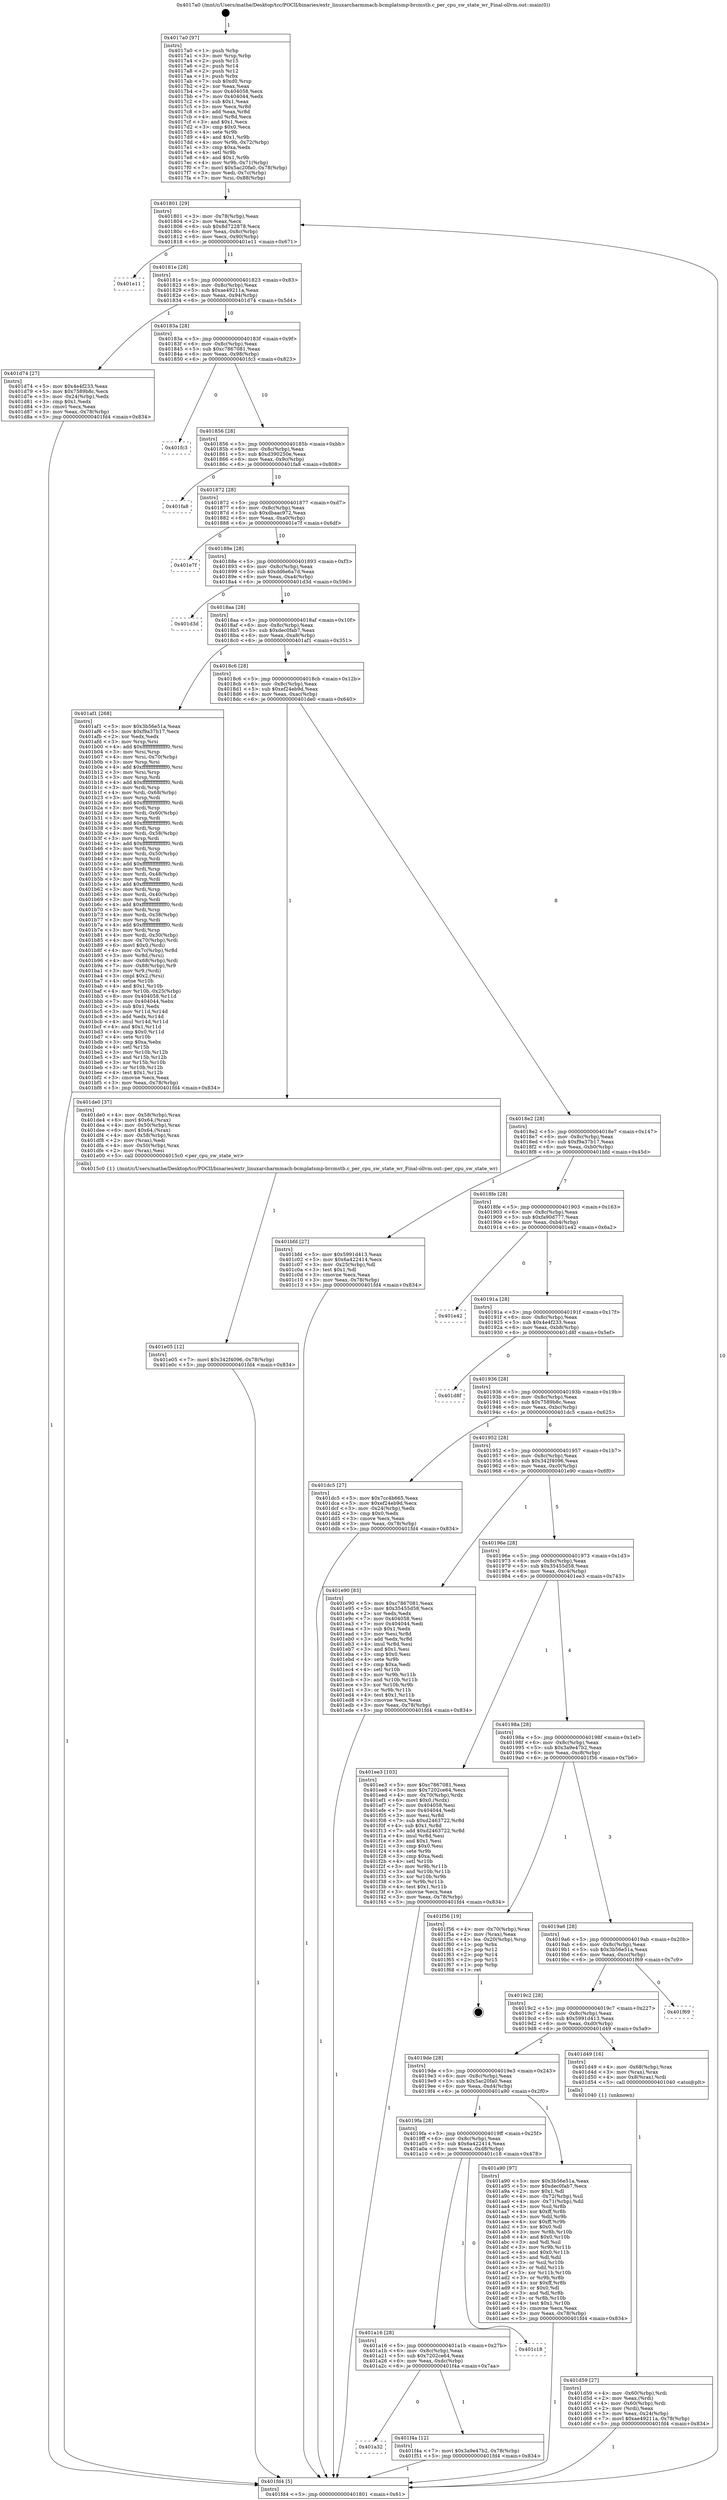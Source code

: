 digraph "0x4017a0" {
  label = "0x4017a0 (/mnt/c/Users/mathe/Desktop/tcc/POCII/binaries/extr_linuxarcharmmach-bcmplatsmp-brcmstb.c_per_cpu_sw_state_wr_Final-ollvm.out::main(0))"
  labelloc = "t"
  node[shape=record]

  Entry [label="",width=0.3,height=0.3,shape=circle,fillcolor=black,style=filled]
  "0x401801" [label="{
     0x401801 [29]\l
     | [instrs]\l
     &nbsp;&nbsp;0x401801 \<+3\>: mov -0x78(%rbp),%eax\l
     &nbsp;&nbsp;0x401804 \<+2\>: mov %eax,%ecx\l
     &nbsp;&nbsp;0x401806 \<+6\>: sub $0x8d722878,%ecx\l
     &nbsp;&nbsp;0x40180c \<+6\>: mov %eax,-0x8c(%rbp)\l
     &nbsp;&nbsp;0x401812 \<+6\>: mov %ecx,-0x90(%rbp)\l
     &nbsp;&nbsp;0x401818 \<+6\>: je 0000000000401e11 \<main+0x671\>\l
  }"]
  "0x401e11" [label="{
     0x401e11\l
  }", style=dashed]
  "0x40181e" [label="{
     0x40181e [28]\l
     | [instrs]\l
     &nbsp;&nbsp;0x40181e \<+5\>: jmp 0000000000401823 \<main+0x83\>\l
     &nbsp;&nbsp;0x401823 \<+6\>: mov -0x8c(%rbp),%eax\l
     &nbsp;&nbsp;0x401829 \<+5\>: sub $0xae49211a,%eax\l
     &nbsp;&nbsp;0x40182e \<+6\>: mov %eax,-0x94(%rbp)\l
     &nbsp;&nbsp;0x401834 \<+6\>: je 0000000000401d74 \<main+0x5d4\>\l
  }"]
  Exit [label="",width=0.3,height=0.3,shape=circle,fillcolor=black,style=filled,peripheries=2]
  "0x401d74" [label="{
     0x401d74 [27]\l
     | [instrs]\l
     &nbsp;&nbsp;0x401d74 \<+5\>: mov $0x4e4f233,%eax\l
     &nbsp;&nbsp;0x401d79 \<+5\>: mov $0x7589b8c,%ecx\l
     &nbsp;&nbsp;0x401d7e \<+3\>: mov -0x24(%rbp),%edx\l
     &nbsp;&nbsp;0x401d81 \<+3\>: cmp $0x1,%edx\l
     &nbsp;&nbsp;0x401d84 \<+3\>: cmovl %ecx,%eax\l
     &nbsp;&nbsp;0x401d87 \<+3\>: mov %eax,-0x78(%rbp)\l
     &nbsp;&nbsp;0x401d8a \<+5\>: jmp 0000000000401fd4 \<main+0x834\>\l
  }"]
  "0x40183a" [label="{
     0x40183a [28]\l
     | [instrs]\l
     &nbsp;&nbsp;0x40183a \<+5\>: jmp 000000000040183f \<main+0x9f\>\l
     &nbsp;&nbsp;0x40183f \<+6\>: mov -0x8c(%rbp),%eax\l
     &nbsp;&nbsp;0x401845 \<+5\>: sub $0xc7867081,%eax\l
     &nbsp;&nbsp;0x40184a \<+6\>: mov %eax,-0x98(%rbp)\l
     &nbsp;&nbsp;0x401850 \<+6\>: je 0000000000401fc3 \<main+0x823\>\l
  }"]
  "0x401a32" [label="{
     0x401a32\l
  }", style=dashed]
  "0x401fc3" [label="{
     0x401fc3\l
  }", style=dashed]
  "0x401856" [label="{
     0x401856 [28]\l
     | [instrs]\l
     &nbsp;&nbsp;0x401856 \<+5\>: jmp 000000000040185b \<main+0xbb\>\l
     &nbsp;&nbsp;0x40185b \<+6\>: mov -0x8c(%rbp),%eax\l
     &nbsp;&nbsp;0x401861 \<+5\>: sub $0xd390250e,%eax\l
     &nbsp;&nbsp;0x401866 \<+6\>: mov %eax,-0x9c(%rbp)\l
     &nbsp;&nbsp;0x40186c \<+6\>: je 0000000000401fa8 \<main+0x808\>\l
  }"]
  "0x401f4a" [label="{
     0x401f4a [12]\l
     | [instrs]\l
     &nbsp;&nbsp;0x401f4a \<+7\>: movl $0x3a9e47b2,-0x78(%rbp)\l
     &nbsp;&nbsp;0x401f51 \<+5\>: jmp 0000000000401fd4 \<main+0x834\>\l
  }"]
  "0x401fa8" [label="{
     0x401fa8\l
  }", style=dashed]
  "0x401872" [label="{
     0x401872 [28]\l
     | [instrs]\l
     &nbsp;&nbsp;0x401872 \<+5\>: jmp 0000000000401877 \<main+0xd7\>\l
     &nbsp;&nbsp;0x401877 \<+6\>: mov -0x8c(%rbp),%eax\l
     &nbsp;&nbsp;0x40187d \<+5\>: sub $0xdbaac972,%eax\l
     &nbsp;&nbsp;0x401882 \<+6\>: mov %eax,-0xa0(%rbp)\l
     &nbsp;&nbsp;0x401888 \<+6\>: je 0000000000401e7f \<main+0x6df\>\l
  }"]
  "0x401a16" [label="{
     0x401a16 [28]\l
     | [instrs]\l
     &nbsp;&nbsp;0x401a16 \<+5\>: jmp 0000000000401a1b \<main+0x27b\>\l
     &nbsp;&nbsp;0x401a1b \<+6\>: mov -0x8c(%rbp),%eax\l
     &nbsp;&nbsp;0x401a21 \<+5\>: sub $0x7202ce64,%eax\l
     &nbsp;&nbsp;0x401a26 \<+6\>: mov %eax,-0xdc(%rbp)\l
     &nbsp;&nbsp;0x401a2c \<+6\>: je 0000000000401f4a \<main+0x7aa\>\l
  }"]
  "0x401e7f" [label="{
     0x401e7f\l
  }", style=dashed]
  "0x40188e" [label="{
     0x40188e [28]\l
     | [instrs]\l
     &nbsp;&nbsp;0x40188e \<+5\>: jmp 0000000000401893 \<main+0xf3\>\l
     &nbsp;&nbsp;0x401893 \<+6\>: mov -0x8c(%rbp),%eax\l
     &nbsp;&nbsp;0x401899 \<+5\>: sub $0xdd6e6a7d,%eax\l
     &nbsp;&nbsp;0x40189e \<+6\>: mov %eax,-0xa4(%rbp)\l
     &nbsp;&nbsp;0x4018a4 \<+6\>: je 0000000000401d3d \<main+0x59d\>\l
  }"]
  "0x401c18" [label="{
     0x401c18\l
  }", style=dashed]
  "0x401d3d" [label="{
     0x401d3d\l
  }", style=dashed]
  "0x4018aa" [label="{
     0x4018aa [28]\l
     | [instrs]\l
     &nbsp;&nbsp;0x4018aa \<+5\>: jmp 00000000004018af \<main+0x10f\>\l
     &nbsp;&nbsp;0x4018af \<+6\>: mov -0x8c(%rbp),%eax\l
     &nbsp;&nbsp;0x4018b5 \<+5\>: sub $0xdec0fab7,%eax\l
     &nbsp;&nbsp;0x4018ba \<+6\>: mov %eax,-0xa8(%rbp)\l
     &nbsp;&nbsp;0x4018c0 \<+6\>: je 0000000000401af1 \<main+0x351\>\l
  }"]
  "0x401e05" [label="{
     0x401e05 [12]\l
     | [instrs]\l
     &nbsp;&nbsp;0x401e05 \<+7\>: movl $0x342f4096,-0x78(%rbp)\l
     &nbsp;&nbsp;0x401e0c \<+5\>: jmp 0000000000401fd4 \<main+0x834\>\l
  }"]
  "0x401af1" [label="{
     0x401af1 [268]\l
     | [instrs]\l
     &nbsp;&nbsp;0x401af1 \<+5\>: mov $0x3b56e51a,%eax\l
     &nbsp;&nbsp;0x401af6 \<+5\>: mov $0xf9a37b17,%ecx\l
     &nbsp;&nbsp;0x401afb \<+2\>: xor %edx,%edx\l
     &nbsp;&nbsp;0x401afd \<+3\>: mov %rsp,%rsi\l
     &nbsp;&nbsp;0x401b00 \<+4\>: add $0xfffffffffffffff0,%rsi\l
     &nbsp;&nbsp;0x401b04 \<+3\>: mov %rsi,%rsp\l
     &nbsp;&nbsp;0x401b07 \<+4\>: mov %rsi,-0x70(%rbp)\l
     &nbsp;&nbsp;0x401b0b \<+3\>: mov %rsp,%rsi\l
     &nbsp;&nbsp;0x401b0e \<+4\>: add $0xfffffffffffffff0,%rsi\l
     &nbsp;&nbsp;0x401b12 \<+3\>: mov %rsi,%rsp\l
     &nbsp;&nbsp;0x401b15 \<+3\>: mov %rsp,%rdi\l
     &nbsp;&nbsp;0x401b18 \<+4\>: add $0xfffffffffffffff0,%rdi\l
     &nbsp;&nbsp;0x401b1c \<+3\>: mov %rdi,%rsp\l
     &nbsp;&nbsp;0x401b1f \<+4\>: mov %rdi,-0x68(%rbp)\l
     &nbsp;&nbsp;0x401b23 \<+3\>: mov %rsp,%rdi\l
     &nbsp;&nbsp;0x401b26 \<+4\>: add $0xfffffffffffffff0,%rdi\l
     &nbsp;&nbsp;0x401b2a \<+3\>: mov %rdi,%rsp\l
     &nbsp;&nbsp;0x401b2d \<+4\>: mov %rdi,-0x60(%rbp)\l
     &nbsp;&nbsp;0x401b31 \<+3\>: mov %rsp,%rdi\l
     &nbsp;&nbsp;0x401b34 \<+4\>: add $0xfffffffffffffff0,%rdi\l
     &nbsp;&nbsp;0x401b38 \<+3\>: mov %rdi,%rsp\l
     &nbsp;&nbsp;0x401b3b \<+4\>: mov %rdi,-0x58(%rbp)\l
     &nbsp;&nbsp;0x401b3f \<+3\>: mov %rsp,%rdi\l
     &nbsp;&nbsp;0x401b42 \<+4\>: add $0xfffffffffffffff0,%rdi\l
     &nbsp;&nbsp;0x401b46 \<+3\>: mov %rdi,%rsp\l
     &nbsp;&nbsp;0x401b49 \<+4\>: mov %rdi,-0x50(%rbp)\l
     &nbsp;&nbsp;0x401b4d \<+3\>: mov %rsp,%rdi\l
     &nbsp;&nbsp;0x401b50 \<+4\>: add $0xfffffffffffffff0,%rdi\l
     &nbsp;&nbsp;0x401b54 \<+3\>: mov %rdi,%rsp\l
     &nbsp;&nbsp;0x401b57 \<+4\>: mov %rdi,-0x48(%rbp)\l
     &nbsp;&nbsp;0x401b5b \<+3\>: mov %rsp,%rdi\l
     &nbsp;&nbsp;0x401b5e \<+4\>: add $0xfffffffffffffff0,%rdi\l
     &nbsp;&nbsp;0x401b62 \<+3\>: mov %rdi,%rsp\l
     &nbsp;&nbsp;0x401b65 \<+4\>: mov %rdi,-0x40(%rbp)\l
     &nbsp;&nbsp;0x401b69 \<+3\>: mov %rsp,%rdi\l
     &nbsp;&nbsp;0x401b6c \<+4\>: add $0xfffffffffffffff0,%rdi\l
     &nbsp;&nbsp;0x401b70 \<+3\>: mov %rdi,%rsp\l
     &nbsp;&nbsp;0x401b73 \<+4\>: mov %rdi,-0x38(%rbp)\l
     &nbsp;&nbsp;0x401b77 \<+3\>: mov %rsp,%rdi\l
     &nbsp;&nbsp;0x401b7a \<+4\>: add $0xfffffffffffffff0,%rdi\l
     &nbsp;&nbsp;0x401b7e \<+3\>: mov %rdi,%rsp\l
     &nbsp;&nbsp;0x401b81 \<+4\>: mov %rdi,-0x30(%rbp)\l
     &nbsp;&nbsp;0x401b85 \<+4\>: mov -0x70(%rbp),%rdi\l
     &nbsp;&nbsp;0x401b89 \<+6\>: movl $0x0,(%rdi)\l
     &nbsp;&nbsp;0x401b8f \<+4\>: mov -0x7c(%rbp),%r8d\l
     &nbsp;&nbsp;0x401b93 \<+3\>: mov %r8d,(%rsi)\l
     &nbsp;&nbsp;0x401b96 \<+4\>: mov -0x68(%rbp),%rdi\l
     &nbsp;&nbsp;0x401b9a \<+7\>: mov -0x88(%rbp),%r9\l
     &nbsp;&nbsp;0x401ba1 \<+3\>: mov %r9,(%rdi)\l
     &nbsp;&nbsp;0x401ba4 \<+3\>: cmpl $0x2,(%rsi)\l
     &nbsp;&nbsp;0x401ba7 \<+4\>: setne %r10b\l
     &nbsp;&nbsp;0x401bab \<+4\>: and $0x1,%r10b\l
     &nbsp;&nbsp;0x401baf \<+4\>: mov %r10b,-0x25(%rbp)\l
     &nbsp;&nbsp;0x401bb3 \<+8\>: mov 0x404058,%r11d\l
     &nbsp;&nbsp;0x401bbb \<+7\>: mov 0x404044,%ebx\l
     &nbsp;&nbsp;0x401bc2 \<+3\>: sub $0x1,%edx\l
     &nbsp;&nbsp;0x401bc5 \<+3\>: mov %r11d,%r14d\l
     &nbsp;&nbsp;0x401bc8 \<+3\>: add %edx,%r14d\l
     &nbsp;&nbsp;0x401bcb \<+4\>: imul %r14d,%r11d\l
     &nbsp;&nbsp;0x401bcf \<+4\>: and $0x1,%r11d\l
     &nbsp;&nbsp;0x401bd3 \<+4\>: cmp $0x0,%r11d\l
     &nbsp;&nbsp;0x401bd7 \<+4\>: sete %r10b\l
     &nbsp;&nbsp;0x401bdb \<+3\>: cmp $0xa,%ebx\l
     &nbsp;&nbsp;0x401bde \<+4\>: setl %r15b\l
     &nbsp;&nbsp;0x401be2 \<+3\>: mov %r10b,%r12b\l
     &nbsp;&nbsp;0x401be5 \<+3\>: and %r15b,%r12b\l
     &nbsp;&nbsp;0x401be8 \<+3\>: xor %r15b,%r10b\l
     &nbsp;&nbsp;0x401beb \<+3\>: or %r10b,%r12b\l
     &nbsp;&nbsp;0x401bee \<+4\>: test $0x1,%r12b\l
     &nbsp;&nbsp;0x401bf2 \<+3\>: cmovne %ecx,%eax\l
     &nbsp;&nbsp;0x401bf5 \<+3\>: mov %eax,-0x78(%rbp)\l
     &nbsp;&nbsp;0x401bf8 \<+5\>: jmp 0000000000401fd4 \<main+0x834\>\l
  }"]
  "0x4018c6" [label="{
     0x4018c6 [28]\l
     | [instrs]\l
     &nbsp;&nbsp;0x4018c6 \<+5\>: jmp 00000000004018cb \<main+0x12b\>\l
     &nbsp;&nbsp;0x4018cb \<+6\>: mov -0x8c(%rbp),%eax\l
     &nbsp;&nbsp;0x4018d1 \<+5\>: sub $0xef24eb9d,%eax\l
     &nbsp;&nbsp;0x4018d6 \<+6\>: mov %eax,-0xac(%rbp)\l
     &nbsp;&nbsp;0x4018dc \<+6\>: je 0000000000401de0 \<main+0x640\>\l
  }"]
  "0x401d59" [label="{
     0x401d59 [27]\l
     | [instrs]\l
     &nbsp;&nbsp;0x401d59 \<+4\>: mov -0x60(%rbp),%rdi\l
     &nbsp;&nbsp;0x401d5d \<+2\>: mov %eax,(%rdi)\l
     &nbsp;&nbsp;0x401d5f \<+4\>: mov -0x60(%rbp),%rdi\l
     &nbsp;&nbsp;0x401d63 \<+2\>: mov (%rdi),%eax\l
     &nbsp;&nbsp;0x401d65 \<+3\>: mov %eax,-0x24(%rbp)\l
     &nbsp;&nbsp;0x401d68 \<+7\>: movl $0xae49211a,-0x78(%rbp)\l
     &nbsp;&nbsp;0x401d6f \<+5\>: jmp 0000000000401fd4 \<main+0x834\>\l
  }"]
  "0x401de0" [label="{
     0x401de0 [37]\l
     | [instrs]\l
     &nbsp;&nbsp;0x401de0 \<+4\>: mov -0x58(%rbp),%rax\l
     &nbsp;&nbsp;0x401de4 \<+6\>: movl $0x64,(%rax)\l
     &nbsp;&nbsp;0x401dea \<+4\>: mov -0x50(%rbp),%rax\l
     &nbsp;&nbsp;0x401dee \<+6\>: movl $0x64,(%rax)\l
     &nbsp;&nbsp;0x401df4 \<+4\>: mov -0x58(%rbp),%rax\l
     &nbsp;&nbsp;0x401df8 \<+2\>: mov (%rax),%edi\l
     &nbsp;&nbsp;0x401dfa \<+4\>: mov -0x50(%rbp),%rax\l
     &nbsp;&nbsp;0x401dfe \<+2\>: mov (%rax),%esi\l
     &nbsp;&nbsp;0x401e00 \<+5\>: call 00000000004015c0 \<per_cpu_sw_state_wr\>\l
     | [calls]\l
     &nbsp;&nbsp;0x4015c0 \{1\} (/mnt/c/Users/mathe/Desktop/tcc/POCII/binaries/extr_linuxarcharmmach-bcmplatsmp-brcmstb.c_per_cpu_sw_state_wr_Final-ollvm.out::per_cpu_sw_state_wr)\l
  }"]
  "0x4018e2" [label="{
     0x4018e2 [28]\l
     | [instrs]\l
     &nbsp;&nbsp;0x4018e2 \<+5\>: jmp 00000000004018e7 \<main+0x147\>\l
     &nbsp;&nbsp;0x4018e7 \<+6\>: mov -0x8c(%rbp),%eax\l
     &nbsp;&nbsp;0x4018ed \<+5\>: sub $0xf9a37b17,%eax\l
     &nbsp;&nbsp;0x4018f2 \<+6\>: mov %eax,-0xb0(%rbp)\l
     &nbsp;&nbsp;0x4018f8 \<+6\>: je 0000000000401bfd \<main+0x45d\>\l
  }"]
  "0x4017a0" [label="{
     0x4017a0 [97]\l
     | [instrs]\l
     &nbsp;&nbsp;0x4017a0 \<+1\>: push %rbp\l
     &nbsp;&nbsp;0x4017a1 \<+3\>: mov %rsp,%rbp\l
     &nbsp;&nbsp;0x4017a4 \<+2\>: push %r15\l
     &nbsp;&nbsp;0x4017a6 \<+2\>: push %r14\l
     &nbsp;&nbsp;0x4017a8 \<+2\>: push %r12\l
     &nbsp;&nbsp;0x4017aa \<+1\>: push %rbx\l
     &nbsp;&nbsp;0x4017ab \<+7\>: sub $0xd0,%rsp\l
     &nbsp;&nbsp;0x4017b2 \<+2\>: xor %eax,%eax\l
     &nbsp;&nbsp;0x4017b4 \<+7\>: mov 0x404058,%ecx\l
     &nbsp;&nbsp;0x4017bb \<+7\>: mov 0x404044,%edx\l
     &nbsp;&nbsp;0x4017c2 \<+3\>: sub $0x1,%eax\l
     &nbsp;&nbsp;0x4017c5 \<+3\>: mov %ecx,%r8d\l
     &nbsp;&nbsp;0x4017c8 \<+3\>: add %eax,%r8d\l
     &nbsp;&nbsp;0x4017cb \<+4\>: imul %r8d,%ecx\l
     &nbsp;&nbsp;0x4017cf \<+3\>: and $0x1,%ecx\l
     &nbsp;&nbsp;0x4017d2 \<+3\>: cmp $0x0,%ecx\l
     &nbsp;&nbsp;0x4017d5 \<+4\>: sete %r9b\l
     &nbsp;&nbsp;0x4017d9 \<+4\>: and $0x1,%r9b\l
     &nbsp;&nbsp;0x4017dd \<+4\>: mov %r9b,-0x72(%rbp)\l
     &nbsp;&nbsp;0x4017e1 \<+3\>: cmp $0xa,%edx\l
     &nbsp;&nbsp;0x4017e4 \<+4\>: setl %r9b\l
     &nbsp;&nbsp;0x4017e8 \<+4\>: and $0x1,%r9b\l
     &nbsp;&nbsp;0x4017ec \<+4\>: mov %r9b,-0x71(%rbp)\l
     &nbsp;&nbsp;0x4017f0 \<+7\>: movl $0x5ac20fa0,-0x78(%rbp)\l
     &nbsp;&nbsp;0x4017f7 \<+3\>: mov %edi,-0x7c(%rbp)\l
     &nbsp;&nbsp;0x4017fa \<+7\>: mov %rsi,-0x88(%rbp)\l
  }"]
  "0x401bfd" [label="{
     0x401bfd [27]\l
     | [instrs]\l
     &nbsp;&nbsp;0x401bfd \<+5\>: mov $0x5991d413,%eax\l
     &nbsp;&nbsp;0x401c02 \<+5\>: mov $0x6a422414,%ecx\l
     &nbsp;&nbsp;0x401c07 \<+3\>: mov -0x25(%rbp),%dl\l
     &nbsp;&nbsp;0x401c0a \<+3\>: test $0x1,%dl\l
     &nbsp;&nbsp;0x401c0d \<+3\>: cmovne %ecx,%eax\l
     &nbsp;&nbsp;0x401c10 \<+3\>: mov %eax,-0x78(%rbp)\l
     &nbsp;&nbsp;0x401c13 \<+5\>: jmp 0000000000401fd4 \<main+0x834\>\l
  }"]
  "0x4018fe" [label="{
     0x4018fe [28]\l
     | [instrs]\l
     &nbsp;&nbsp;0x4018fe \<+5\>: jmp 0000000000401903 \<main+0x163\>\l
     &nbsp;&nbsp;0x401903 \<+6\>: mov -0x8c(%rbp),%eax\l
     &nbsp;&nbsp;0x401909 \<+5\>: sub $0xfa90d777,%eax\l
     &nbsp;&nbsp;0x40190e \<+6\>: mov %eax,-0xb4(%rbp)\l
     &nbsp;&nbsp;0x401914 \<+6\>: je 0000000000401e42 \<main+0x6a2\>\l
  }"]
  "0x401fd4" [label="{
     0x401fd4 [5]\l
     | [instrs]\l
     &nbsp;&nbsp;0x401fd4 \<+5\>: jmp 0000000000401801 \<main+0x61\>\l
  }"]
  "0x401e42" [label="{
     0x401e42\l
  }", style=dashed]
  "0x40191a" [label="{
     0x40191a [28]\l
     | [instrs]\l
     &nbsp;&nbsp;0x40191a \<+5\>: jmp 000000000040191f \<main+0x17f\>\l
     &nbsp;&nbsp;0x40191f \<+6\>: mov -0x8c(%rbp),%eax\l
     &nbsp;&nbsp;0x401925 \<+5\>: sub $0x4e4f233,%eax\l
     &nbsp;&nbsp;0x40192a \<+6\>: mov %eax,-0xb8(%rbp)\l
     &nbsp;&nbsp;0x401930 \<+6\>: je 0000000000401d8f \<main+0x5ef\>\l
  }"]
  "0x4019fa" [label="{
     0x4019fa [28]\l
     | [instrs]\l
     &nbsp;&nbsp;0x4019fa \<+5\>: jmp 00000000004019ff \<main+0x25f\>\l
     &nbsp;&nbsp;0x4019ff \<+6\>: mov -0x8c(%rbp),%eax\l
     &nbsp;&nbsp;0x401a05 \<+5\>: sub $0x6a422414,%eax\l
     &nbsp;&nbsp;0x401a0a \<+6\>: mov %eax,-0xd8(%rbp)\l
     &nbsp;&nbsp;0x401a10 \<+6\>: je 0000000000401c18 \<main+0x478\>\l
  }"]
  "0x401d8f" [label="{
     0x401d8f\l
  }", style=dashed]
  "0x401936" [label="{
     0x401936 [28]\l
     | [instrs]\l
     &nbsp;&nbsp;0x401936 \<+5\>: jmp 000000000040193b \<main+0x19b\>\l
     &nbsp;&nbsp;0x40193b \<+6\>: mov -0x8c(%rbp),%eax\l
     &nbsp;&nbsp;0x401941 \<+5\>: sub $0x7589b8c,%eax\l
     &nbsp;&nbsp;0x401946 \<+6\>: mov %eax,-0xbc(%rbp)\l
     &nbsp;&nbsp;0x40194c \<+6\>: je 0000000000401dc5 \<main+0x625\>\l
  }"]
  "0x401a90" [label="{
     0x401a90 [97]\l
     | [instrs]\l
     &nbsp;&nbsp;0x401a90 \<+5\>: mov $0x3b56e51a,%eax\l
     &nbsp;&nbsp;0x401a95 \<+5\>: mov $0xdec0fab7,%ecx\l
     &nbsp;&nbsp;0x401a9a \<+2\>: mov $0x1,%dl\l
     &nbsp;&nbsp;0x401a9c \<+4\>: mov -0x72(%rbp),%sil\l
     &nbsp;&nbsp;0x401aa0 \<+4\>: mov -0x71(%rbp),%dil\l
     &nbsp;&nbsp;0x401aa4 \<+3\>: mov %sil,%r8b\l
     &nbsp;&nbsp;0x401aa7 \<+4\>: xor $0xff,%r8b\l
     &nbsp;&nbsp;0x401aab \<+3\>: mov %dil,%r9b\l
     &nbsp;&nbsp;0x401aae \<+4\>: xor $0xff,%r9b\l
     &nbsp;&nbsp;0x401ab2 \<+3\>: xor $0x0,%dl\l
     &nbsp;&nbsp;0x401ab5 \<+3\>: mov %r8b,%r10b\l
     &nbsp;&nbsp;0x401ab8 \<+4\>: and $0x0,%r10b\l
     &nbsp;&nbsp;0x401abc \<+3\>: and %dl,%sil\l
     &nbsp;&nbsp;0x401abf \<+3\>: mov %r9b,%r11b\l
     &nbsp;&nbsp;0x401ac2 \<+4\>: and $0x0,%r11b\l
     &nbsp;&nbsp;0x401ac6 \<+3\>: and %dl,%dil\l
     &nbsp;&nbsp;0x401ac9 \<+3\>: or %sil,%r10b\l
     &nbsp;&nbsp;0x401acc \<+3\>: or %dil,%r11b\l
     &nbsp;&nbsp;0x401acf \<+3\>: xor %r11b,%r10b\l
     &nbsp;&nbsp;0x401ad2 \<+3\>: or %r9b,%r8b\l
     &nbsp;&nbsp;0x401ad5 \<+4\>: xor $0xff,%r8b\l
     &nbsp;&nbsp;0x401ad9 \<+3\>: or $0x0,%dl\l
     &nbsp;&nbsp;0x401adc \<+3\>: and %dl,%r8b\l
     &nbsp;&nbsp;0x401adf \<+3\>: or %r8b,%r10b\l
     &nbsp;&nbsp;0x401ae2 \<+4\>: test $0x1,%r10b\l
     &nbsp;&nbsp;0x401ae6 \<+3\>: cmovne %ecx,%eax\l
     &nbsp;&nbsp;0x401ae9 \<+3\>: mov %eax,-0x78(%rbp)\l
     &nbsp;&nbsp;0x401aec \<+5\>: jmp 0000000000401fd4 \<main+0x834\>\l
  }"]
  "0x401dc5" [label="{
     0x401dc5 [27]\l
     | [instrs]\l
     &nbsp;&nbsp;0x401dc5 \<+5\>: mov $0x7cc4b665,%eax\l
     &nbsp;&nbsp;0x401dca \<+5\>: mov $0xef24eb9d,%ecx\l
     &nbsp;&nbsp;0x401dcf \<+3\>: mov -0x24(%rbp),%edx\l
     &nbsp;&nbsp;0x401dd2 \<+3\>: cmp $0x0,%edx\l
     &nbsp;&nbsp;0x401dd5 \<+3\>: cmove %ecx,%eax\l
     &nbsp;&nbsp;0x401dd8 \<+3\>: mov %eax,-0x78(%rbp)\l
     &nbsp;&nbsp;0x401ddb \<+5\>: jmp 0000000000401fd4 \<main+0x834\>\l
  }"]
  "0x401952" [label="{
     0x401952 [28]\l
     | [instrs]\l
     &nbsp;&nbsp;0x401952 \<+5\>: jmp 0000000000401957 \<main+0x1b7\>\l
     &nbsp;&nbsp;0x401957 \<+6\>: mov -0x8c(%rbp),%eax\l
     &nbsp;&nbsp;0x40195d \<+5\>: sub $0x342f4096,%eax\l
     &nbsp;&nbsp;0x401962 \<+6\>: mov %eax,-0xc0(%rbp)\l
     &nbsp;&nbsp;0x401968 \<+6\>: je 0000000000401e90 \<main+0x6f0\>\l
  }"]
  "0x4019de" [label="{
     0x4019de [28]\l
     | [instrs]\l
     &nbsp;&nbsp;0x4019de \<+5\>: jmp 00000000004019e3 \<main+0x243\>\l
     &nbsp;&nbsp;0x4019e3 \<+6\>: mov -0x8c(%rbp),%eax\l
     &nbsp;&nbsp;0x4019e9 \<+5\>: sub $0x5ac20fa0,%eax\l
     &nbsp;&nbsp;0x4019ee \<+6\>: mov %eax,-0xd4(%rbp)\l
     &nbsp;&nbsp;0x4019f4 \<+6\>: je 0000000000401a90 \<main+0x2f0\>\l
  }"]
  "0x401e90" [label="{
     0x401e90 [83]\l
     | [instrs]\l
     &nbsp;&nbsp;0x401e90 \<+5\>: mov $0xc7867081,%eax\l
     &nbsp;&nbsp;0x401e95 \<+5\>: mov $0x35455d58,%ecx\l
     &nbsp;&nbsp;0x401e9a \<+2\>: xor %edx,%edx\l
     &nbsp;&nbsp;0x401e9c \<+7\>: mov 0x404058,%esi\l
     &nbsp;&nbsp;0x401ea3 \<+7\>: mov 0x404044,%edi\l
     &nbsp;&nbsp;0x401eaa \<+3\>: sub $0x1,%edx\l
     &nbsp;&nbsp;0x401ead \<+3\>: mov %esi,%r8d\l
     &nbsp;&nbsp;0x401eb0 \<+3\>: add %edx,%r8d\l
     &nbsp;&nbsp;0x401eb3 \<+4\>: imul %r8d,%esi\l
     &nbsp;&nbsp;0x401eb7 \<+3\>: and $0x1,%esi\l
     &nbsp;&nbsp;0x401eba \<+3\>: cmp $0x0,%esi\l
     &nbsp;&nbsp;0x401ebd \<+4\>: sete %r9b\l
     &nbsp;&nbsp;0x401ec1 \<+3\>: cmp $0xa,%edi\l
     &nbsp;&nbsp;0x401ec4 \<+4\>: setl %r10b\l
     &nbsp;&nbsp;0x401ec8 \<+3\>: mov %r9b,%r11b\l
     &nbsp;&nbsp;0x401ecb \<+3\>: and %r10b,%r11b\l
     &nbsp;&nbsp;0x401ece \<+3\>: xor %r10b,%r9b\l
     &nbsp;&nbsp;0x401ed1 \<+3\>: or %r9b,%r11b\l
     &nbsp;&nbsp;0x401ed4 \<+4\>: test $0x1,%r11b\l
     &nbsp;&nbsp;0x401ed8 \<+3\>: cmovne %ecx,%eax\l
     &nbsp;&nbsp;0x401edb \<+3\>: mov %eax,-0x78(%rbp)\l
     &nbsp;&nbsp;0x401ede \<+5\>: jmp 0000000000401fd4 \<main+0x834\>\l
  }"]
  "0x40196e" [label="{
     0x40196e [28]\l
     | [instrs]\l
     &nbsp;&nbsp;0x40196e \<+5\>: jmp 0000000000401973 \<main+0x1d3\>\l
     &nbsp;&nbsp;0x401973 \<+6\>: mov -0x8c(%rbp),%eax\l
     &nbsp;&nbsp;0x401979 \<+5\>: sub $0x35455d58,%eax\l
     &nbsp;&nbsp;0x40197e \<+6\>: mov %eax,-0xc4(%rbp)\l
     &nbsp;&nbsp;0x401984 \<+6\>: je 0000000000401ee3 \<main+0x743\>\l
  }"]
  "0x401d49" [label="{
     0x401d49 [16]\l
     | [instrs]\l
     &nbsp;&nbsp;0x401d49 \<+4\>: mov -0x68(%rbp),%rax\l
     &nbsp;&nbsp;0x401d4d \<+3\>: mov (%rax),%rax\l
     &nbsp;&nbsp;0x401d50 \<+4\>: mov 0x8(%rax),%rdi\l
     &nbsp;&nbsp;0x401d54 \<+5\>: call 0000000000401040 \<atoi@plt\>\l
     | [calls]\l
     &nbsp;&nbsp;0x401040 \{1\} (unknown)\l
  }"]
  "0x401ee3" [label="{
     0x401ee3 [103]\l
     | [instrs]\l
     &nbsp;&nbsp;0x401ee3 \<+5\>: mov $0xc7867081,%eax\l
     &nbsp;&nbsp;0x401ee8 \<+5\>: mov $0x7202ce64,%ecx\l
     &nbsp;&nbsp;0x401eed \<+4\>: mov -0x70(%rbp),%rdx\l
     &nbsp;&nbsp;0x401ef1 \<+6\>: movl $0x0,(%rdx)\l
     &nbsp;&nbsp;0x401ef7 \<+7\>: mov 0x404058,%esi\l
     &nbsp;&nbsp;0x401efe \<+7\>: mov 0x404044,%edi\l
     &nbsp;&nbsp;0x401f05 \<+3\>: mov %esi,%r8d\l
     &nbsp;&nbsp;0x401f08 \<+7\>: sub $0xd2463722,%r8d\l
     &nbsp;&nbsp;0x401f0f \<+4\>: sub $0x1,%r8d\l
     &nbsp;&nbsp;0x401f13 \<+7\>: add $0xd2463722,%r8d\l
     &nbsp;&nbsp;0x401f1a \<+4\>: imul %r8d,%esi\l
     &nbsp;&nbsp;0x401f1e \<+3\>: and $0x1,%esi\l
     &nbsp;&nbsp;0x401f21 \<+3\>: cmp $0x0,%esi\l
     &nbsp;&nbsp;0x401f24 \<+4\>: sete %r9b\l
     &nbsp;&nbsp;0x401f28 \<+3\>: cmp $0xa,%edi\l
     &nbsp;&nbsp;0x401f2b \<+4\>: setl %r10b\l
     &nbsp;&nbsp;0x401f2f \<+3\>: mov %r9b,%r11b\l
     &nbsp;&nbsp;0x401f32 \<+3\>: and %r10b,%r11b\l
     &nbsp;&nbsp;0x401f35 \<+3\>: xor %r10b,%r9b\l
     &nbsp;&nbsp;0x401f38 \<+3\>: or %r9b,%r11b\l
     &nbsp;&nbsp;0x401f3b \<+4\>: test $0x1,%r11b\l
     &nbsp;&nbsp;0x401f3f \<+3\>: cmovne %ecx,%eax\l
     &nbsp;&nbsp;0x401f42 \<+3\>: mov %eax,-0x78(%rbp)\l
     &nbsp;&nbsp;0x401f45 \<+5\>: jmp 0000000000401fd4 \<main+0x834\>\l
  }"]
  "0x40198a" [label="{
     0x40198a [28]\l
     | [instrs]\l
     &nbsp;&nbsp;0x40198a \<+5\>: jmp 000000000040198f \<main+0x1ef\>\l
     &nbsp;&nbsp;0x40198f \<+6\>: mov -0x8c(%rbp),%eax\l
     &nbsp;&nbsp;0x401995 \<+5\>: sub $0x3a9e47b2,%eax\l
     &nbsp;&nbsp;0x40199a \<+6\>: mov %eax,-0xc8(%rbp)\l
     &nbsp;&nbsp;0x4019a0 \<+6\>: je 0000000000401f56 \<main+0x7b6\>\l
  }"]
  "0x4019c2" [label="{
     0x4019c2 [28]\l
     | [instrs]\l
     &nbsp;&nbsp;0x4019c2 \<+5\>: jmp 00000000004019c7 \<main+0x227\>\l
     &nbsp;&nbsp;0x4019c7 \<+6\>: mov -0x8c(%rbp),%eax\l
     &nbsp;&nbsp;0x4019cd \<+5\>: sub $0x5991d413,%eax\l
     &nbsp;&nbsp;0x4019d2 \<+6\>: mov %eax,-0xd0(%rbp)\l
     &nbsp;&nbsp;0x4019d8 \<+6\>: je 0000000000401d49 \<main+0x5a9\>\l
  }"]
  "0x401f56" [label="{
     0x401f56 [19]\l
     | [instrs]\l
     &nbsp;&nbsp;0x401f56 \<+4\>: mov -0x70(%rbp),%rax\l
     &nbsp;&nbsp;0x401f5a \<+2\>: mov (%rax),%eax\l
     &nbsp;&nbsp;0x401f5c \<+4\>: lea -0x20(%rbp),%rsp\l
     &nbsp;&nbsp;0x401f60 \<+1\>: pop %rbx\l
     &nbsp;&nbsp;0x401f61 \<+2\>: pop %r12\l
     &nbsp;&nbsp;0x401f63 \<+2\>: pop %r14\l
     &nbsp;&nbsp;0x401f65 \<+2\>: pop %r15\l
     &nbsp;&nbsp;0x401f67 \<+1\>: pop %rbp\l
     &nbsp;&nbsp;0x401f68 \<+1\>: ret\l
  }"]
  "0x4019a6" [label="{
     0x4019a6 [28]\l
     | [instrs]\l
     &nbsp;&nbsp;0x4019a6 \<+5\>: jmp 00000000004019ab \<main+0x20b\>\l
     &nbsp;&nbsp;0x4019ab \<+6\>: mov -0x8c(%rbp),%eax\l
     &nbsp;&nbsp;0x4019b1 \<+5\>: sub $0x3b56e51a,%eax\l
     &nbsp;&nbsp;0x4019b6 \<+6\>: mov %eax,-0xcc(%rbp)\l
     &nbsp;&nbsp;0x4019bc \<+6\>: je 0000000000401f69 \<main+0x7c9\>\l
  }"]
  "0x401f69" [label="{
     0x401f69\l
  }", style=dashed]
  Entry -> "0x4017a0" [label=" 1"]
  "0x401801" -> "0x401e11" [label=" 0"]
  "0x401801" -> "0x40181e" [label=" 11"]
  "0x401f56" -> Exit [label=" 1"]
  "0x40181e" -> "0x401d74" [label=" 1"]
  "0x40181e" -> "0x40183a" [label=" 10"]
  "0x401f4a" -> "0x401fd4" [label=" 1"]
  "0x40183a" -> "0x401fc3" [label=" 0"]
  "0x40183a" -> "0x401856" [label=" 10"]
  "0x401a16" -> "0x401a32" [label=" 0"]
  "0x401856" -> "0x401fa8" [label=" 0"]
  "0x401856" -> "0x401872" [label=" 10"]
  "0x401a16" -> "0x401f4a" [label=" 1"]
  "0x401872" -> "0x401e7f" [label=" 0"]
  "0x401872" -> "0x40188e" [label=" 10"]
  "0x4019fa" -> "0x401a16" [label=" 1"]
  "0x40188e" -> "0x401d3d" [label=" 0"]
  "0x40188e" -> "0x4018aa" [label=" 10"]
  "0x4019fa" -> "0x401c18" [label=" 0"]
  "0x4018aa" -> "0x401af1" [label=" 1"]
  "0x4018aa" -> "0x4018c6" [label=" 9"]
  "0x401ee3" -> "0x401fd4" [label=" 1"]
  "0x4018c6" -> "0x401de0" [label=" 1"]
  "0x4018c6" -> "0x4018e2" [label=" 8"]
  "0x401e90" -> "0x401fd4" [label=" 1"]
  "0x4018e2" -> "0x401bfd" [label=" 1"]
  "0x4018e2" -> "0x4018fe" [label=" 7"]
  "0x401de0" -> "0x401e05" [label=" 1"]
  "0x4018fe" -> "0x401e42" [label=" 0"]
  "0x4018fe" -> "0x40191a" [label=" 7"]
  "0x401dc5" -> "0x401fd4" [label=" 1"]
  "0x40191a" -> "0x401d8f" [label=" 0"]
  "0x40191a" -> "0x401936" [label=" 7"]
  "0x401d74" -> "0x401fd4" [label=" 1"]
  "0x401936" -> "0x401dc5" [label=" 1"]
  "0x401936" -> "0x401952" [label=" 6"]
  "0x401d59" -> "0x401fd4" [label=" 1"]
  "0x401952" -> "0x401e90" [label=" 1"]
  "0x401952" -> "0x40196e" [label=" 5"]
  "0x401bfd" -> "0x401fd4" [label=" 1"]
  "0x40196e" -> "0x401ee3" [label=" 1"]
  "0x40196e" -> "0x40198a" [label=" 4"]
  "0x401af1" -> "0x401fd4" [label=" 1"]
  "0x40198a" -> "0x401f56" [label=" 1"]
  "0x40198a" -> "0x4019a6" [label=" 3"]
  "0x401fd4" -> "0x401801" [label=" 10"]
  "0x4019a6" -> "0x401f69" [label=" 0"]
  "0x4019a6" -> "0x4019c2" [label=" 3"]
  "0x401e05" -> "0x401fd4" [label=" 1"]
  "0x4019c2" -> "0x401d49" [label=" 1"]
  "0x4019c2" -> "0x4019de" [label=" 2"]
  "0x401d49" -> "0x401d59" [label=" 1"]
  "0x4019de" -> "0x401a90" [label=" 1"]
  "0x4019de" -> "0x4019fa" [label=" 1"]
  "0x401a90" -> "0x401fd4" [label=" 1"]
  "0x4017a0" -> "0x401801" [label=" 1"]
}
